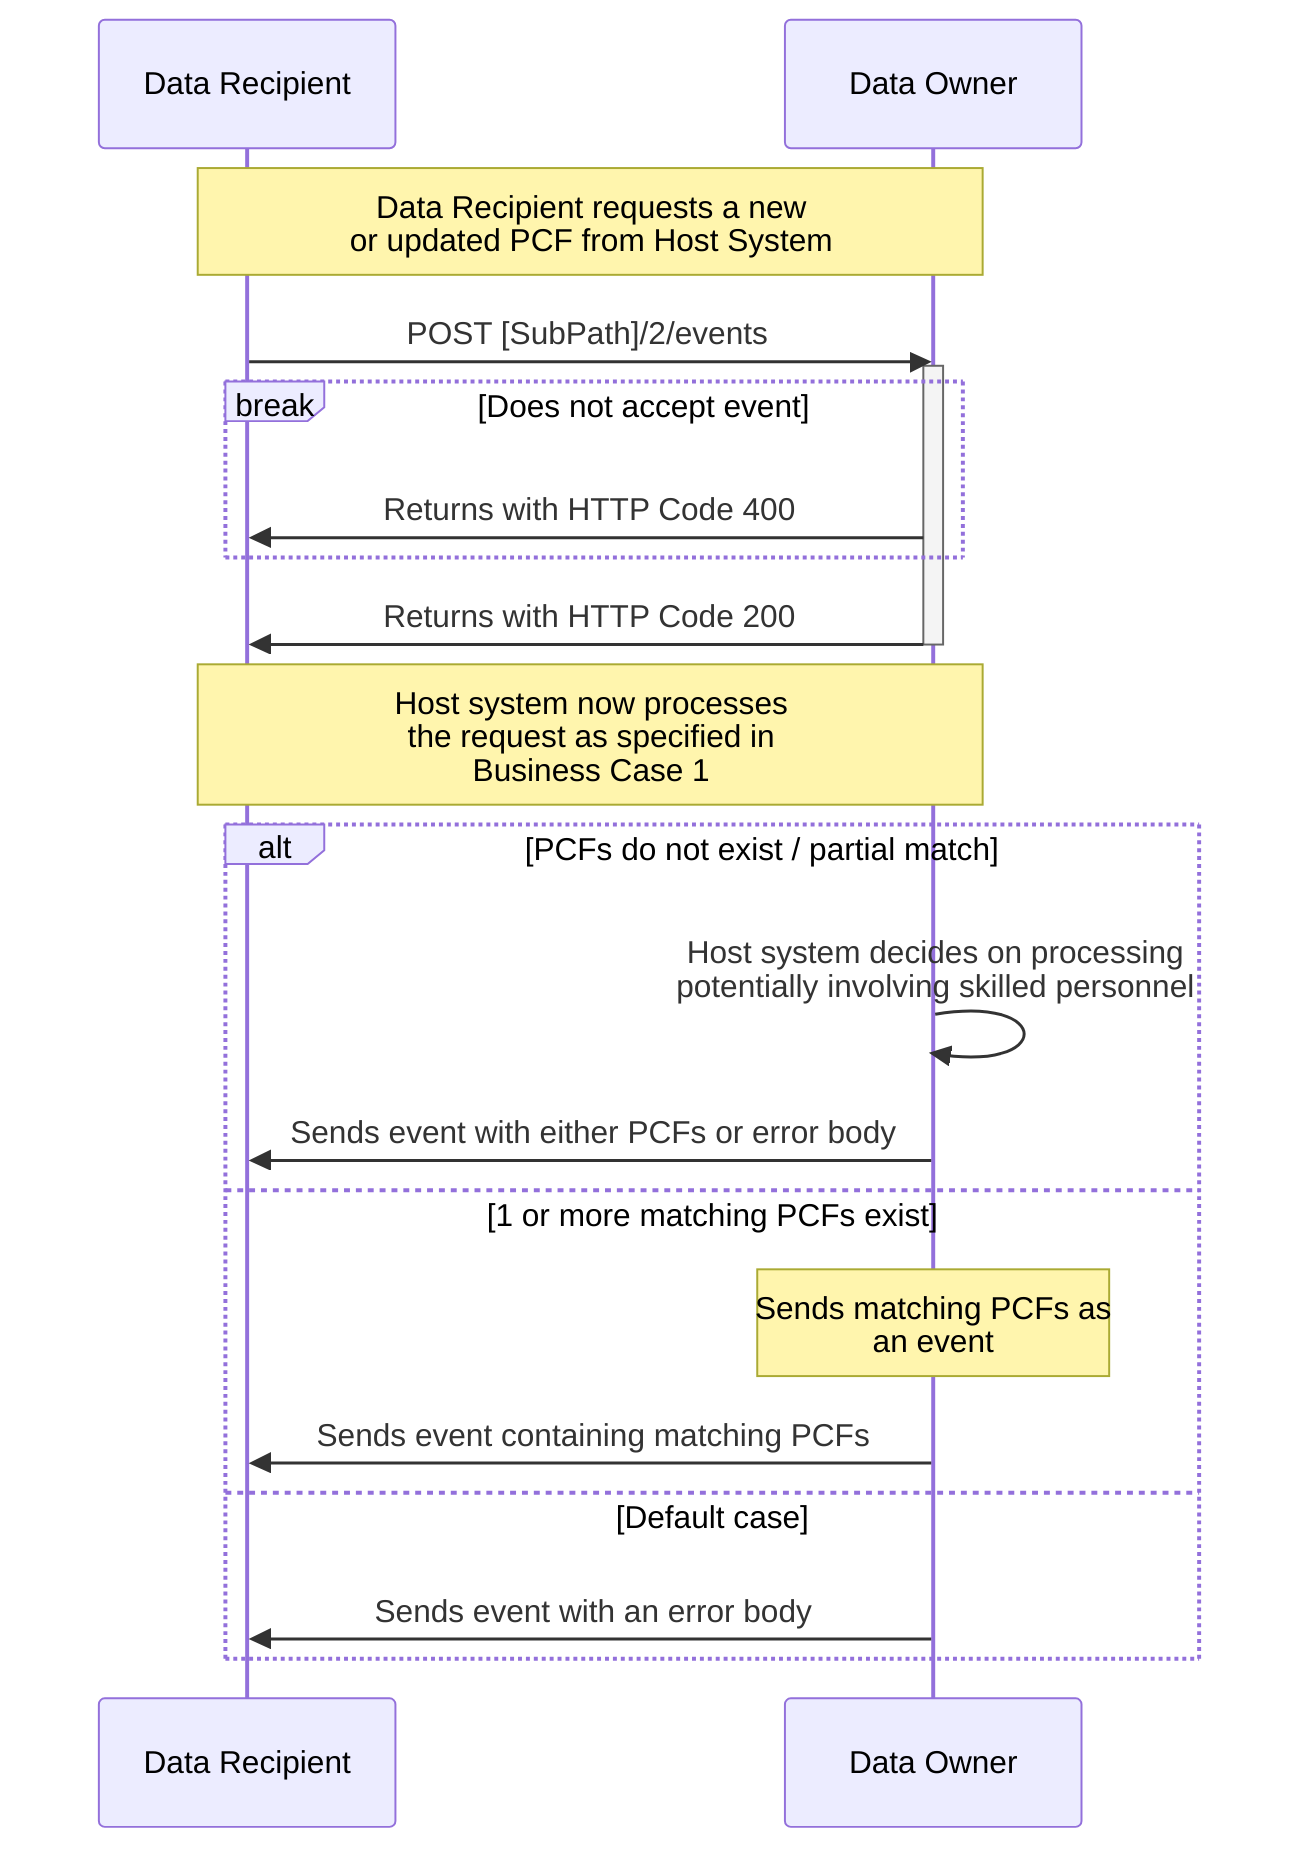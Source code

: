 sequenceDiagram
    participant D as Data Recipient
    participant H as Data Owner

    Note over D, H: Data Recipient requests a new<br/> or updated PCF from Host System
    D->>H: POST [SubPath]/2/events
    Activate H
    break Does not accept event
        H->>D: Returns with HTTP Code 400
    end

    H->>D: Returns with HTTP Code 200
    Deactivate H

    Note over D, H: Host system now processes<br/> the request as specified in<br/>Business Case 1

    alt PCFs do not exist / partial match
        H->>H: Host system decides on processing<br/>potentially involving skilled personnel
        H->>D: Sends event with either PCFs or error body
    else 1 or more matching PCFs exist
        Note over H: Sends matching PCFs as<br/>an event
        H->>D: Sends event containing matching PCFs
    else Default case
        H->>D: Sends event with an error body
    end